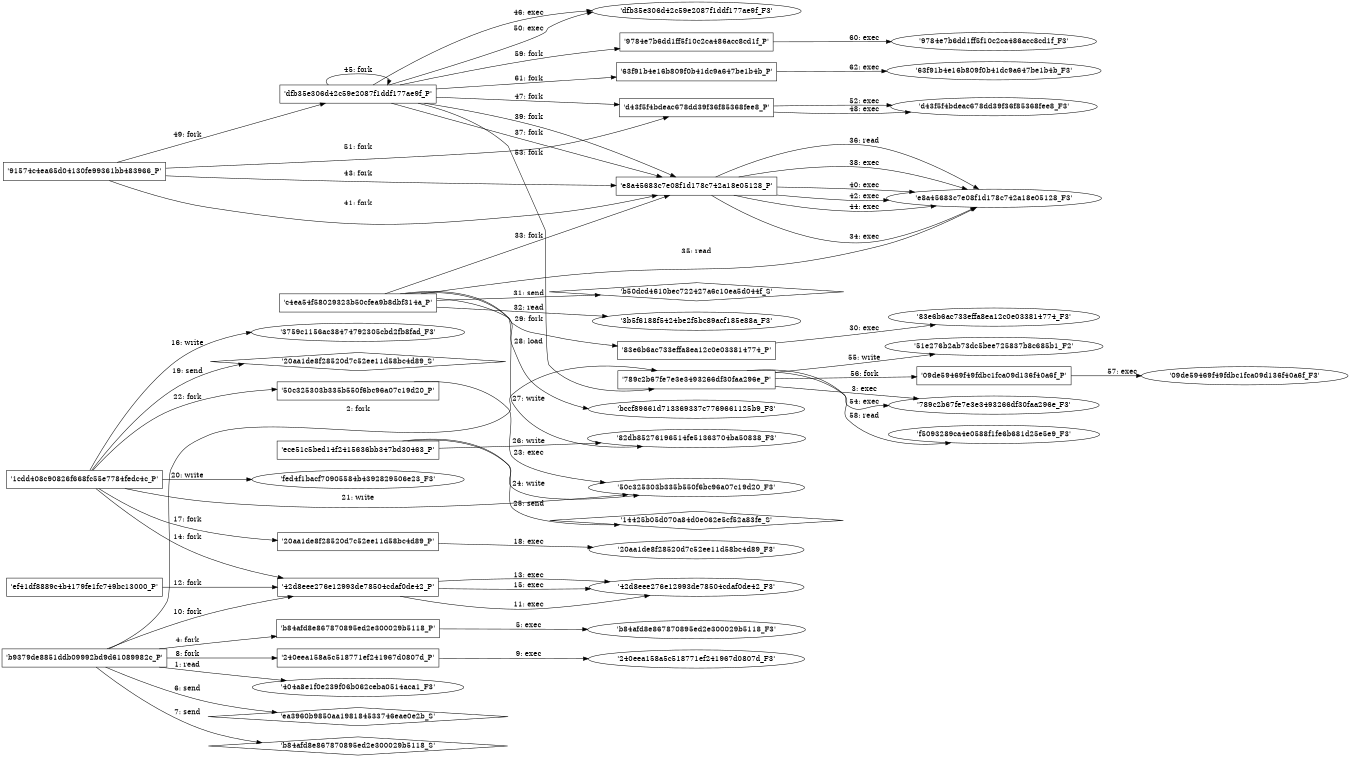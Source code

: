 digraph "D:\Learning\Paper\apt\基于CTI的攻击预警\Dataset\攻击图\ASGfromALLCTI\C2 With It All From Ransomware To Carding.dot" {
rankdir="LR"
size="9"
fixedsize="false"
splines="true"
nodesep=0.3
ranksep=0
fontsize=10
overlap="scalexy"
engine= "neato"
	"'404a8e1f0e239f06b062ceba0514aca1_F3'" [node_type=file shape=ellipse]
	"'b9379de8851ddb09992bd9d61089982c_P'" [node_type=Process shape=box]
	"'b9379de8851ddb09992bd9d61089982c_P'" -> "'404a8e1f0e239f06b062ceba0514aca1_F3'" [label="1: read"]
	"'b9379de8851ddb09992bd9d61089982c_P'" [node_type=Process shape=box]
	"'789c2b67fe7e3e3493266df30faa296e_P'" [node_type=Process shape=box]
	"'b9379de8851ddb09992bd9d61089982c_P'" -> "'789c2b67fe7e3e3493266df30faa296e_P'" [label="2: fork"]
	"'789c2b67fe7e3e3493266df30faa296e_P'" [node_type=Process shape=box]
	"'789c2b67fe7e3e3493266df30faa296e_F3'" [node_type=File shape=ellipse]
	"'789c2b67fe7e3e3493266df30faa296e_P'" -> "'789c2b67fe7e3e3493266df30faa296e_F3'" [label="3: exec"]
	"'b9379de8851ddb09992bd9d61089982c_P'" [node_type=Process shape=box]
	"'b84afd8e867870895ed2e300029b5118_P'" [node_type=Process shape=box]
	"'b9379de8851ddb09992bd9d61089982c_P'" -> "'b84afd8e867870895ed2e300029b5118_P'" [label="4: fork"]
	"'b84afd8e867870895ed2e300029b5118_P'" [node_type=Process shape=box]
	"'b84afd8e867870895ed2e300029b5118_F3'" [node_type=File shape=ellipse]
	"'b84afd8e867870895ed2e300029b5118_P'" -> "'b84afd8e867870895ed2e300029b5118_F3'" [label="5: exec"]
	"'ea3960b9850aa198184533746eae0e2b_S'" [node_type=Socket shape=diamond]
	"'b9379de8851ddb09992bd9d61089982c_P'" [node_type=Process shape=box]
	"'b9379de8851ddb09992bd9d61089982c_P'" -> "'ea3960b9850aa198184533746eae0e2b_S'" [label="6: send"]
	"'b84afd8e867870895ed2e300029b5118_S'" [node_type=Socket shape=diamond]
	"'b9379de8851ddb09992bd9d61089982c_P'" [node_type=Process shape=box]
	"'b9379de8851ddb09992bd9d61089982c_P'" -> "'b84afd8e867870895ed2e300029b5118_S'" [label="7: send"]
	"'b9379de8851ddb09992bd9d61089982c_P'" [node_type=Process shape=box]
	"'240eea158a5c518771ef241967d0807d_P'" [node_type=Process shape=box]
	"'b9379de8851ddb09992bd9d61089982c_P'" -> "'240eea158a5c518771ef241967d0807d_P'" [label="8: fork"]
	"'240eea158a5c518771ef241967d0807d_P'" [node_type=Process shape=box]
	"'240eea158a5c518771ef241967d0807d_F3'" [node_type=File shape=ellipse]
	"'240eea158a5c518771ef241967d0807d_P'" -> "'240eea158a5c518771ef241967d0807d_F3'" [label="9: exec"]
	"'b9379de8851ddb09992bd9d61089982c_P'" [node_type=Process shape=box]
	"'42d8eee276e12993de78504cdaf0de42_P'" [node_type=Process shape=box]
	"'b9379de8851ddb09992bd9d61089982c_P'" -> "'42d8eee276e12993de78504cdaf0de42_P'" [label="10: fork"]
	"'42d8eee276e12993de78504cdaf0de42_P'" [node_type=Process shape=box]
	"'42d8eee276e12993de78504cdaf0de42_F3'" [node_type=File shape=ellipse]
	"'42d8eee276e12993de78504cdaf0de42_P'" -> "'42d8eee276e12993de78504cdaf0de42_F3'" [label="11: exec"]
	"'ef41df8889c4b4179fe1fc749bc13000_P'" [node_type=Process shape=box]
	"'42d8eee276e12993de78504cdaf0de42_P'" [node_type=Process shape=box]
	"'ef41df8889c4b4179fe1fc749bc13000_P'" -> "'42d8eee276e12993de78504cdaf0de42_P'" [label="12: fork"]
	"'42d8eee276e12993de78504cdaf0de42_P'" [node_type=Process shape=box]
	"'42d8eee276e12993de78504cdaf0de42_F3'" [node_type=File shape=ellipse]
	"'42d8eee276e12993de78504cdaf0de42_P'" -> "'42d8eee276e12993de78504cdaf0de42_F3'" [label="13: exec"]
	"'1cdd408c90826f668fc55e7784fedc4c_P'" [node_type=Process shape=box]
	"'42d8eee276e12993de78504cdaf0de42_P'" [node_type=Process shape=box]
	"'1cdd408c90826f668fc55e7784fedc4c_P'" -> "'42d8eee276e12993de78504cdaf0de42_P'" [label="14: fork"]
	"'42d8eee276e12993de78504cdaf0de42_P'" [node_type=Process shape=box]
	"'42d8eee276e12993de78504cdaf0de42_F3'" [node_type=File shape=ellipse]
	"'42d8eee276e12993de78504cdaf0de42_P'" -> "'42d8eee276e12993de78504cdaf0de42_F3'" [label="15: exec"]
	"'3759c1156ac38474792305cbd2fb8fad_F3'" [node_type=file shape=ellipse]
	"'1cdd408c90826f668fc55e7784fedc4c_P'" [node_type=Process shape=box]
	"'1cdd408c90826f668fc55e7784fedc4c_P'" -> "'3759c1156ac38474792305cbd2fb8fad_F3'" [label="16: write"]
	"'1cdd408c90826f668fc55e7784fedc4c_P'" [node_type=Process shape=box]
	"'20aa1de8f28520d7c52ee11d58bc4d89_P'" [node_type=Process shape=box]
	"'1cdd408c90826f668fc55e7784fedc4c_P'" -> "'20aa1de8f28520d7c52ee11d58bc4d89_P'" [label="17: fork"]
	"'20aa1de8f28520d7c52ee11d58bc4d89_P'" [node_type=Process shape=box]
	"'20aa1de8f28520d7c52ee11d58bc4d89_F3'" [node_type=File shape=ellipse]
	"'20aa1de8f28520d7c52ee11d58bc4d89_P'" -> "'20aa1de8f28520d7c52ee11d58bc4d89_F3'" [label="18: exec"]
	"'20aa1de8f28520d7c52ee11d58bc4d89_S'" [node_type=Socket shape=diamond]
	"'1cdd408c90826f668fc55e7784fedc4c_P'" [node_type=Process shape=box]
	"'1cdd408c90826f668fc55e7784fedc4c_P'" -> "'20aa1de8f28520d7c52ee11d58bc4d89_S'" [label="19: send"]
	"'fed4f1bacf70905584b4392829506e23_F3'" [node_type=file shape=ellipse]
	"'1cdd408c90826f668fc55e7784fedc4c_P'" [node_type=Process shape=box]
	"'1cdd408c90826f668fc55e7784fedc4c_P'" -> "'fed4f1bacf70905584b4392829506e23_F3'" [label="20: write"]
	"'50c325303b335b550f6bc96a07c19d20_F3'" [node_type=file shape=ellipse]
	"'1cdd408c90826f668fc55e7784fedc4c_P'" [node_type=Process shape=box]
	"'1cdd408c90826f668fc55e7784fedc4c_P'" -> "'50c325303b335b550f6bc96a07c19d20_F3'" [label="21: write"]
	"'1cdd408c90826f668fc55e7784fedc4c_P'" [node_type=Process shape=box]
	"'50c325303b335b550f6bc96a07c19d20_P'" [node_type=Process shape=box]
	"'1cdd408c90826f668fc55e7784fedc4c_P'" -> "'50c325303b335b550f6bc96a07c19d20_P'" [label="22: fork"]
	"'50c325303b335b550f6bc96a07c19d20_P'" [node_type=Process shape=box]
	"'50c325303b335b550f6bc96a07c19d20_F3'" [node_type=File shape=ellipse]
	"'50c325303b335b550f6bc96a07c19d20_P'" -> "'50c325303b335b550f6bc96a07c19d20_F3'" [label="23: exec"]
	"'50c325303b335b550f6bc96a07c19d20_F3'" [node_type=file shape=ellipse]
	"'ece51c5bed14f2415636bb347bd30463_P'" [node_type=Process shape=box]
	"'ece51c5bed14f2415636bb347bd30463_P'" -> "'50c325303b335b550f6bc96a07c19d20_F3'" [label="24: write"]
	"'14425b05d070a84d0e062e5cf52a83fe_S'" [node_type=Socket shape=diamond]
	"'ece51c5bed14f2415636bb347bd30463_P'" [node_type=Process shape=box]
	"'ece51c5bed14f2415636bb347bd30463_P'" -> "'14425b05d070a84d0e062e5cf52a83fe_S'" [label="25: send"]
	"'82db85276196514fe51363704ba50838_F3'" [node_type=file shape=ellipse]
	"'ece51c5bed14f2415636bb347bd30463_P'" [node_type=Process shape=box]
	"'ece51c5bed14f2415636bb347bd30463_P'" -> "'82db85276196514fe51363704ba50838_F3'" [label="26: write"]
	"'82db85276196514fe51363704ba50838_F3'" [node_type=file shape=ellipse]
	"'c4ea54f58029323b50cfea9b8dbf314a_P'" [node_type=Process shape=box]
	"'c4ea54f58029323b50cfea9b8dbf314a_P'" -> "'82db85276196514fe51363704ba50838_F3'" [label="27: write"]
	"'bccf89661d713369337c7769661125b9_F3'" [node_type=file shape=ellipse]
	"'c4ea54f58029323b50cfea9b8dbf314a_P'" [node_type=Process shape=box]
	"'c4ea54f58029323b50cfea9b8dbf314a_P'" -> "'bccf89661d713369337c7769661125b9_F3'" [label="28: load"]
	"'c4ea54f58029323b50cfea9b8dbf314a_P'" [node_type=Process shape=box]
	"'83e6b6ac733effa8ea12c0e033814774_P'" [node_type=Process shape=box]
	"'c4ea54f58029323b50cfea9b8dbf314a_P'" -> "'83e6b6ac733effa8ea12c0e033814774_P'" [label="29: fork"]
	"'83e6b6ac733effa8ea12c0e033814774_P'" [node_type=Process shape=box]
	"'83e6b6ac733effa8ea12c0e033814774_F3'" [node_type=File shape=ellipse]
	"'83e6b6ac733effa8ea12c0e033814774_P'" -> "'83e6b6ac733effa8ea12c0e033814774_F3'" [label="30: exec"]
	"'b50dcd4610bec722427a6c10ea5d044f_S'" [node_type=Socket shape=diamond]
	"'c4ea54f58029323b50cfea9b8dbf314a_P'" [node_type=Process shape=box]
	"'c4ea54f58029323b50cfea9b8dbf314a_P'" -> "'b50dcd4610bec722427a6c10ea5d044f_S'" [label="31: send"]
	"'3b5f6188f5424be2f5bc89acf185e88a_F3'" [node_type=file shape=ellipse]
	"'c4ea54f58029323b50cfea9b8dbf314a_P'" [node_type=Process shape=box]
	"'c4ea54f58029323b50cfea9b8dbf314a_P'" -> "'3b5f6188f5424be2f5bc89acf185e88a_F3'" [label="32: read"]
	"'c4ea54f58029323b50cfea9b8dbf314a_P'" [node_type=Process shape=box]
	"'e8a45683c7e08f1d178c742a18e05128_P'" [node_type=Process shape=box]
	"'c4ea54f58029323b50cfea9b8dbf314a_P'" -> "'e8a45683c7e08f1d178c742a18e05128_P'" [label="33: fork"]
	"'e8a45683c7e08f1d178c742a18e05128_P'" [node_type=Process shape=box]
	"'e8a45683c7e08f1d178c742a18e05128_F3'" [node_type=File shape=ellipse]
	"'e8a45683c7e08f1d178c742a18e05128_P'" -> "'e8a45683c7e08f1d178c742a18e05128_F3'" [label="34: exec"]
	"'e8a45683c7e08f1d178c742a18e05128_F3'" [node_type=file shape=ellipse]
	"'c4ea54f58029323b50cfea9b8dbf314a_P'" [node_type=Process shape=box]
	"'c4ea54f58029323b50cfea9b8dbf314a_P'" -> "'e8a45683c7e08f1d178c742a18e05128_F3'" [label="35: read"]
	"'e8a45683c7e08f1d178c742a18e05128_F3'" [node_type=file shape=ellipse]
	"'e8a45683c7e08f1d178c742a18e05128_P'" [node_type=Process shape=box]
	"'e8a45683c7e08f1d178c742a18e05128_P'" -> "'e8a45683c7e08f1d178c742a18e05128_F3'" [label="36: read"]
	"'dfb35e306d42c59e2087f1ddf177ae9f_P'" [node_type=Process shape=box]
	"'e8a45683c7e08f1d178c742a18e05128_P'" [node_type=Process shape=box]
	"'dfb35e306d42c59e2087f1ddf177ae9f_P'" -> "'e8a45683c7e08f1d178c742a18e05128_P'" [label="37: fork"]
	"'e8a45683c7e08f1d178c742a18e05128_P'" [node_type=Process shape=box]
	"'e8a45683c7e08f1d178c742a18e05128_F3'" [node_type=File shape=ellipse]
	"'e8a45683c7e08f1d178c742a18e05128_P'" -> "'e8a45683c7e08f1d178c742a18e05128_F3'" [label="38: exec"]
	"'dfb35e306d42c59e2087f1ddf177ae9f_P'" [node_type=Process shape=box]
	"'e8a45683c7e08f1d178c742a18e05128_P'" [node_type=Process shape=box]
	"'dfb35e306d42c59e2087f1ddf177ae9f_P'" -> "'e8a45683c7e08f1d178c742a18e05128_P'" [label="39: fork"]
	"'e8a45683c7e08f1d178c742a18e05128_P'" [node_type=Process shape=box]
	"'e8a45683c7e08f1d178c742a18e05128_F3'" [node_type=File shape=ellipse]
	"'e8a45683c7e08f1d178c742a18e05128_P'" -> "'e8a45683c7e08f1d178c742a18e05128_F3'" [label="40: exec"]
	"'91574c4ea65d04130fe99361bb483966_P'" [node_type=Process shape=box]
	"'e8a45683c7e08f1d178c742a18e05128_P'" [node_type=Process shape=box]
	"'91574c4ea65d04130fe99361bb483966_P'" -> "'e8a45683c7e08f1d178c742a18e05128_P'" [label="41: fork"]
	"'e8a45683c7e08f1d178c742a18e05128_P'" [node_type=Process shape=box]
	"'e8a45683c7e08f1d178c742a18e05128_F3'" [node_type=File shape=ellipse]
	"'e8a45683c7e08f1d178c742a18e05128_P'" -> "'e8a45683c7e08f1d178c742a18e05128_F3'" [label="42: exec"]
	"'91574c4ea65d04130fe99361bb483966_P'" [node_type=Process shape=box]
	"'e8a45683c7e08f1d178c742a18e05128_P'" [node_type=Process shape=box]
	"'91574c4ea65d04130fe99361bb483966_P'" -> "'e8a45683c7e08f1d178c742a18e05128_P'" [label="43: fork"]
	"'e8a45683c7e08f1d178c742a18e05128_P'" [node_type=Process shape=box]
	"'e8a45683c7e08f1d178c742a18e05128_F3'" [node_type=File shape=ellipse]
	"'e8a45683c7e08f1d178c742a18e05128_P'" -> "'e8a45683c7e08f1d178c742a18e05128_F3'" [label="44: exec"]
	"'dfb35e306d42c59e2087f1ddf177ae9f_P'" [node_type=Process shape=box]
	"'dfb35e306d42c59e2087f1ddf177ae9f_P'" [node_type=Process shape=box]
	"'dfb35e306d42c59e2087f1ddf177ae9f_P'" -> "'dfb35e306d42c59e2087f1ddf177ae9f_P'" [label="45: fork"]
	"'dfb35e306d42c59e2087f1ddf177ae9f_P'" [node_type=Process shape=box]
	"'dfb35e306d42c59e2087f1ddf177ae9f_F3'" [node_type=File shape=ellipse]
	"'dfb35e306d42c59e2087f1ddf177ae9f_P'" -> "'dfb35e306d42c59e2087f1ddf177ae9f_F3'" [label="46: exec"]
	"'dfb35e306d42c59e2087f1ddf177ae9f_P'" [node_type=Process shape=box]
	"'d43f5f4bdeac678dd39f36f85368fee8_P'" [node_type=Process shape=box]
	"'dfb35e306d42c59e2087f1ddf177ae9f_P'" -> "'d43f5f4bdeac678dd39f36f85368fee8_P'" [label="47: fork"]
	"'d43f5f4bdeac678dd39f36f85368fee8_P'" [node_type=Process shape=box]
	"'d43f5f4bdeac678dd39f36f85368fee8_F3'" [node_type=File shape=ellipse]
	"'d43f5f4bdeac678dd39f36f85368fee8_P'" -> "'d43f5f4bdeac678dd39f36f85368fee8_F3'" [label="48: exec"]
	"'91574c4ea65d04130fe99361bb483966_P'" [node_type=Process shape=box]
	"'dfb35e306d42c59e2087f1ddf177ae9f_P'" [node_type=Process shape=box]
	"'91574c4ea65d04130fe99361bb483966_P'" -> "'dfb35e306d42c59e2087f1ddf177ae9f_P'" [label="49: fork"]
	"'dfb35e306d42c59e2087f1ddf177ae9f_P'" [node_type=Process shape=box]
	"'dfb35e306d42c59e2087f1ddf177ae9f_F3'" [node_type=File shape=ellipse]
	"'dfb35e306d42c59e2087f1ddf177ae9f_P'" -> "'dfb35e306d42c59e2087f1ddf177ae9f_F3'" [label="50: exec"]
	"'91574c4ea65d04130fe99361bb483966_P'" [node_type=Process shape=box]
	"'d43f5f4bdeac678dd39f36f85368fee8_P'" [node_type=Process shape=box]
	"'91574c4ea65d04130fe99361bb483966_P'" -> "'d43f5f4bdeac678dd39f36f85368fee8_P'" [label="51: fork"]
	"'d43f5f4bdeac678dd39f36f85368fee8_P'" [node_type=Process shape=box]
	"'d43f5f4bdeac678dd39f36f85368fee8_F3'" [node_type=File shape=ellipse]
	"'d43f5f4bdeac678dd39f36f85368fee8_P'" -> "'d43f5f4bdeac678dd39f36f85368fee8_F3'" [label="52: exec"]
	"'dfb35e306d42c59e2087f1ddf177ae9f_P'" [node_type=Process shape=box]
	"'789c2b67fe7e3e3493266df30faa296e_P'" [node_type=Process shape=box]
	"'dfb35e306d42c59e2087f1ddf177ae9f_P'" -> "'789c2b67fe7e3e3493266df30faa296e_P'" [label="53: fork"]
	"'789c2b67fe7e3e3493266df30faa296e_P'" [node_type=Process shape=box]
	"'789c2b67fe7e3e3493266df30faa296e_F3'" [node_type=File shape=ellipse]
	"'789c2b67fe7e3e3493266df30faa296e_P'" -> "'789c2b67fe7e3e3493266df30faa296e_F3'" [label="54: exec"]
	"'51e276b2ab73dc5bee725837b8c685b1_F2'" [node_type=file shape=ellipse]
	"'789c2b67fe7e3e3493266df30faa296e_P'" [node_type=Process shape=box]
	"'789c2b67fe7e3e3493266df30faa296e_P'" -> "'51e276b2ab73dc5bee725837b8c685b1_F2'" [label="55: write"]
	"'789c2b67fe7e3e3493266df30faa296e_P'" [node_type=Process shape=box]
	"'09de59469f49fdbc1fca09d136f40a6f_P'" [node_type=Process shape=box]
	"'789c2b67fe7e3e3493266df30faa296e_P'" -> "'09de59469f49fdbc1fca09d136f40a6f_P'" [label="56: fork"]
	"'09de59469f49fdbc1fca09d136f40a6f_P'" [node_type=Process shape=box]
	"'09de59469f49fdbc1fca09d136f40a6f_F3'" [node_type=File shape=ellipse]
	"'09de59469f49fdbc1fca09d136f40a6f_P'" -> "'09de59469f49fdbc1fca09d136f40a6f_F3'" [label="57: exec"]
	"'f5093289ca4e0588f1fe6b681d25e5e9_F3'" [node_type=file shape=ellipse]
	"'789c2b67fe7e3e3493266df30faa296e_P'" [node_type=Process shape=box]
	"'789c2b67fe7e3e3493266df30faa296e_P'" -> "'f5093289ca4e0588f1fe6b681d25e5e9_F3'" [label="58: read"]
	"'dfb35e306d42c59e2087f1ddf177ae9f_P'" [node_type=Process shape=box]
	"'9784e7b6dd1ff5f10c2ca486acc8cd1f_P'" [node_type=Process shape=box]
	"'dfb35e306d42c59e2087f1ddf177ae9f_P'" -> "'9784e7b6dd1ff5f10c2ca486acc8cd1f_P'" [label="59: fork"]
	"'9784e7b6dd1ff5f10c2ca486acc8cd1f_P'" [node_type=Process shape=box]
	"'9784e7b6dd1ff5f10c2ca486acc8cd1f_F3'" [node_type=File shape=ellipse]
	"'9784e7b6dd1ff5f10c2ca486acc8cd1f_P'" -> "'9784e7b6dd1ff5f10c2ca486acc8cd1f_F3'" [label="60: exec"]
	"'dfb35e306d42c59e2087f1ddf177ae9f_P'" [node_type=Process shape=box]
	"'63f91b4e16b809f0b41dc9a647be1b4b_P'" [node_type=Process shape=box]
	"'dfb35e306d42c59e2087f1ddf177ae9f_P'" -> "'63f91b4e16b809f0b41dc9a647be1b4b_P'" [label="61: fork"]
	"'63f91b4e16b809f0b41dc9a647be1b4b_P'" [node_type=Process shape=box]
	"'63f91b4e16b809f0b41dc9a647be1b4b_F3'" [node_type=File shape=ellipse]
	"'63f91b4e16b809f0b41dc9a647be1b4b_P'" -> "'63f91b4e16b809f0b41dc9a647be1b4b_F3'" [label="62: exec"]
}
